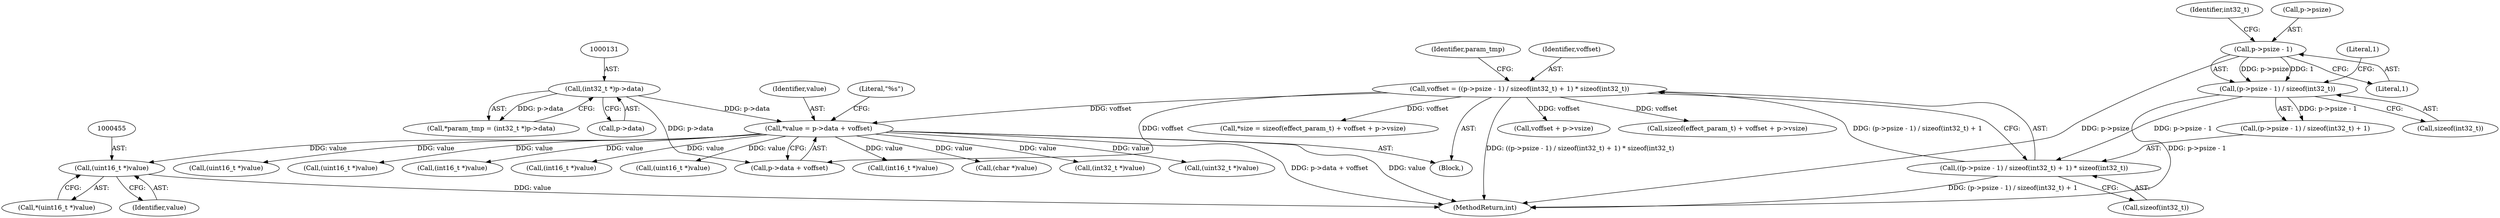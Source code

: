 digraph "0_Android_d72ea85c78a1a68bf99fd5804ad9784b4102fe57@pointer" {
"1000454" [label="(Call,(uint16_t *)value)"];
"1000144" [label="(Call,*value = p->data + voffset)"];
"1000130" [label="(Call,(int32_t *)p->data)"];
"1000112" [label="(Call,voffset = ((p->psize - 1) / sizeof(int32_t) + 1) * sizeof(int32_t))"];
"1000114" [label="(Call,((p->psize - 1) / sizeof(int32_t) + 1) * sizeof(int32_t))"];
"1000116" [label="(Call,(p->psize - 1) / sizeof(int32_t))"];
"1000117" [label="(Call,p->psize - 1)"];
"1000123" [label="(Identifier,int32_t)"];
"1000112" [label="(Call,voffset = ((p->psize - 1) / sizeof(int32_t) + 1) * sizeof(int32_t))"];
"1000116" [label="(Call,(p->psize - 1) / sizeof(int32_t))"];
"1000121" [label="(Literal,1)"];
"1000483" [label="(Call,(uint16_t *)value)"];
"1000303" [label="(Call,voffset + p->vsize)"];
"1000144" [label="(Call,*value = p->data + voffset)"];
"1000129" [label="(Identifier,param_tmp)"];
"1000114" [label="(Call,((p->psize - 1) / sizeof(int32_t) + 1) * sizeof(int32_t))"];
"1000454" [label="(Call,(uint16_t *)value)"];
"1000124" [label="(Literal,1)"];
"1000125" [label="(Call,sizeof(int32_t))"];
"1000113" [label="(Identifier,voffset)"];
"1000456" [label="(Identifier,value)"];
"1000300" [label="(Call,sizeof(effect_param_t) + voffset + p->vsize)"];
"1000115" [label="(Call,(p->psize - 1) / sizeof(int32_t) + 1)"];
"1000117" [label="(Call,p->psize - 1)"];
"1000556" [label="(Call,(int16_t *)value)"];
"1000128" [label="(Call,*param_tmp = (int32_t *)p->data)"];
"1000118" [label="(Call,p->psize)"];
"1000517" [label="(Call,(char *)value)"];
"1000405" [label="(Call,(int32_t *)value)"];
"1000104" [label="(Block,)"];
"1000435" [label="(Call,(uint32_t *)value)"];
"1000469" [label="(Call,(uint16_t *)value)"];
"1000606" [label="(MethodReturn,int)"];
"1000325" [label="(Call,(uint16_t *)value)"];
"1000122" [label="(Call,sizeof(int32_t))"];
"1000453" [label="(Call,*(uint16_t *)value)"];
"1000145" [label="(Identifier,value)"];
"1000297" [label="(Call,*size = sizeof(effect_param_t) + voffset + p->vsize)"];
"1000132" [label="(Call,p->data)"];
"1000153" [label="(Literal,\"%s\")"];
"1000130" [label="(Call,(int32_t *)p->data)"];
"1000146" [label="(Call,p->data + voffset)"];
"1000338" [label="(Call,(int16_t *)value)"];
"1000374" [label="(Call,(int16_t *)value)"];
"1000454" -> "1000453"  [label="AST: "];
"1000454" -> "1000456"  [label="CFG: "];
"1000455" -> "1000454"  [label="AST: "];
"1000456" -> "1000454"  [label="AST: "];
"1000453" -> "1000454"  [label="CFG: "];
"1000454" -> "1000606"  [label="DDG: value"];
"1000144" -> "1000454"  [label="DDG: value"];
"1000144" -> "1000104"  [label="AST: "];
"1000144" -> "1000146"  [label="CFG: "];
"1000145" -> "1000144"  [label="AST: "];
"1000146" -> "1000144"  [label="AST: "];
"1000153" -> "1000144"  [label="CFG: "];
"1000144" -> "1000606"  [label="DDG: value"];
"1000144" -> "1000606"  [label="DDG: p->data + voffset"];
"1000130" -> "1000144"  [label="DDG: p->data"];
"1000112" -> "1000144"  [label="DDG: voffset"];
"1000144" -> "1000325"  [label="DDG: value"];
"1000144" -> "1000338"  [label="DDG: value"];
"1000144" -> "1000374"  [label="DDG: value"];
"1000144" -> "1000405"  [label="DDG: value"];
"1000144" -> "1000435"  [label="DDG: value"];
"1000144" -> "1000469"  [label="DDG: value"];
"1000144" -> "1000483"  [label="DDG: value"];
"1000144" -> "1000517"  [label="DDG: value"];
"1000144" -> "1000556"  [label="DDG: value"];
"1000130" -> "1000128"  [label="AST: "];
"1000130" -> "1000132"  [label="CFG: "];
"1000131" -> "1000130"  [label="AST: "];
"1000132" -> "1000130"  [label="AST: "];
"1000128" -> "1000130"  [label="CFG: "];
"1000130" -> "1000128"  [label="DDG: p->data"];
"1000130" -> "1000146"  [label="DDG: p->data"];
"1000112" -> "1000104"  [label="AST: "];
"1000112" -> "1000114"  [label="CFG: "];
"1000113" -> "1000112"  [label="AST: "];
"1000114" -> "1000112"  [label="AST: "];
"1000129" -> "1000112"  [label="CFG: "];
"1000112" -> "1000606"  [label="DDG: ((p->psize - 1) / sizeof(int32_t) + 1) * sizeof(int32_t)"];
"1000114" -> "1000112"  [label="DDG: (p->psize - 1) / sizeof(int32_t) + 1"];
"1000112" -> "1000146"  [label="DDG: voffset"];
"1000112" -> "1000297"  [label="DDG: voffset"];
"1000112" -> "1000300"  [label="DDG: voffset"];
"1000112" -> "1000303"  [label="DDG: voffset"];
"1000114" -> "1000125"  [label="CFG: "];
"1000115" -> "1000114"  [label="AST: "];
"1000125" -> "1000114"  [label="AST: "];
"1000114" -> "1000606"  [label="DDG: (p->psize - 1) / sizeof(int32_t) + 1"];
"1000116" -> "1000114"  [label="DDG: p->psize - 1"];
"1000116" -> "1000115"  [label="AST: "];
"1000116" -> "1000122"  [label="CFG: "];
"1000117" -> "1000116"  [label="AST: "];
"1000122" -> "1000116"  [label="AST: "];
"1000124" -> "1000116"  [label="CFG: "];
"1000116" -> "1000606"  [label="DDG: p->psize - 1"];
"1000116" -> "1000115"  [label="DDG: p->psize - 1"];
"1000117" -> "1000116"  [label="DDG: p->psize"];
"1000117" -> "1000116"  [label="DDG: 1"];
"1000117" -> "1000121"  [label="CFG: "];
"1000118" -> "1000117"  [label="AST: "];
"1000121" -> "1000117"  [label="AST: "];
"1000123" -> "1000117"  [label="CFG: "];
"1000117" -> "1000606"  [label="DDG: p->psize"];
}
